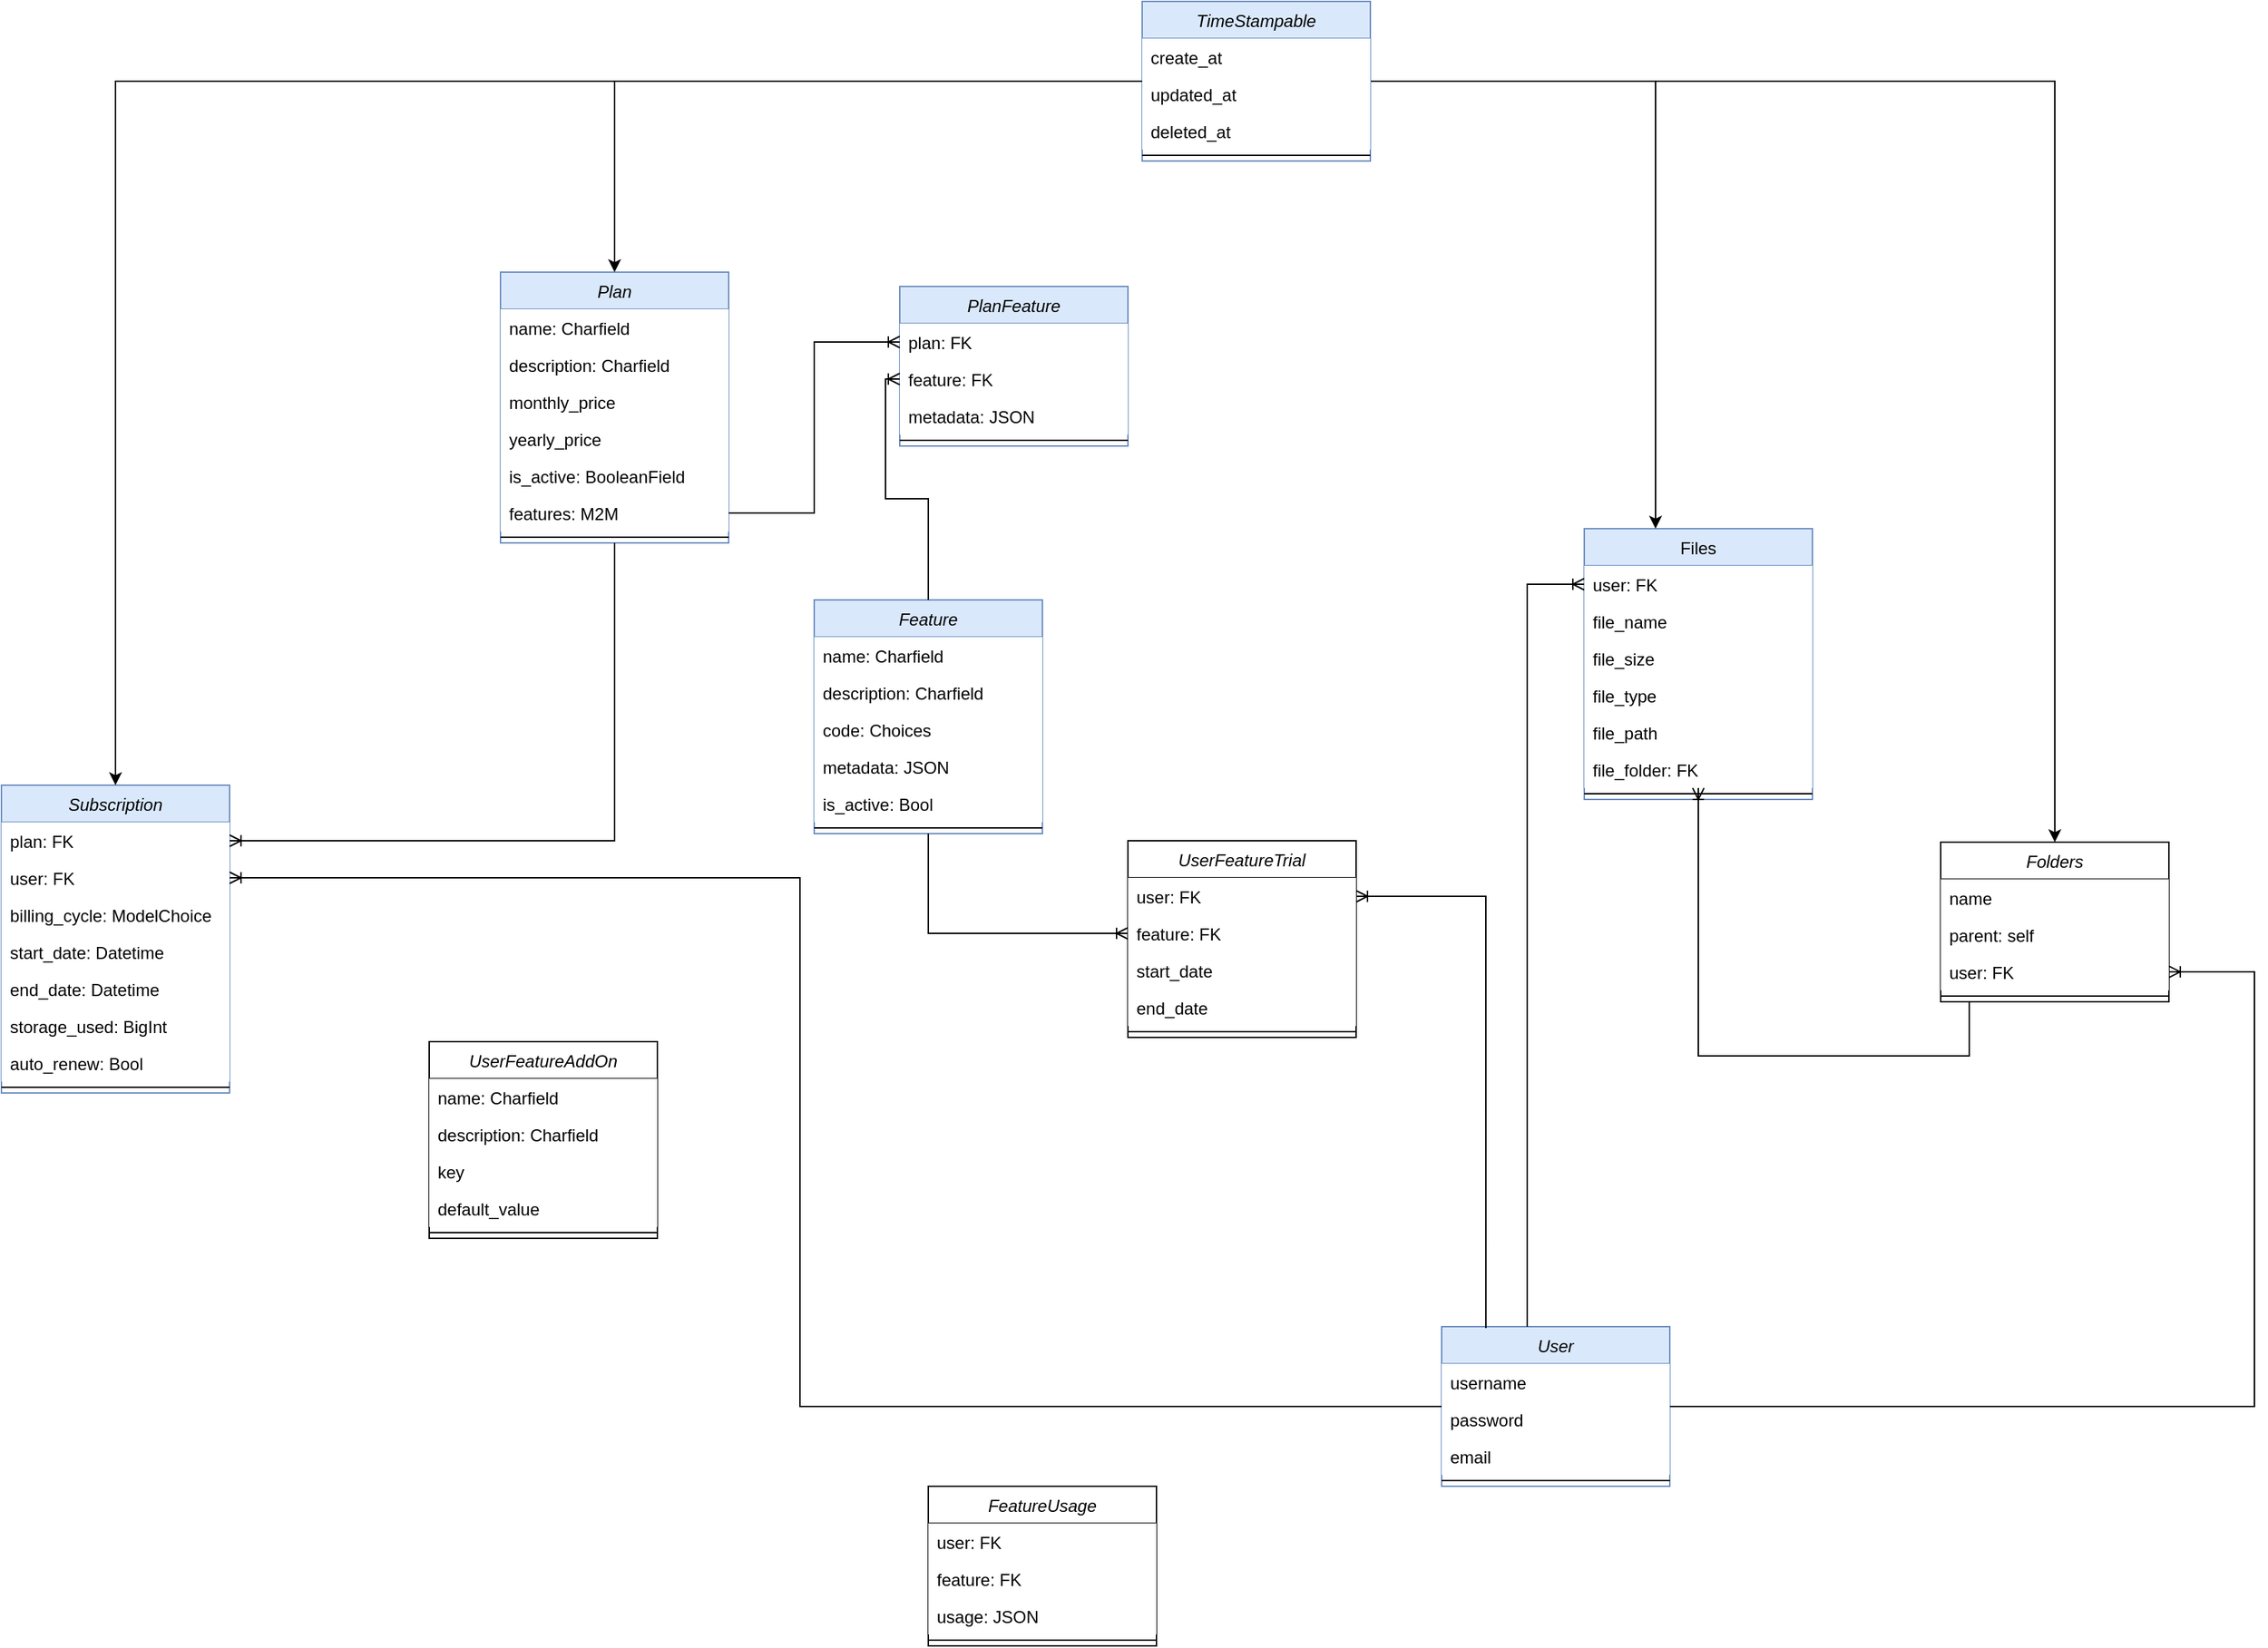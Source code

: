<mxfile version="26.0.10">
  <diagram id="C5RBs43oDa-KdzZeNtuy" name="Page-1">
    <mxGraphModel dx="3728" dy="2267" grid="1" gridSize="10" guides="1" tooltips="1" connect="1" arrows="1" fold="1" page="1" pageScale="1" pageWidth="827" pageHeight="1169" math="0" shadow="0">
      <root>
        <mxCell id="WIyWlLk6GJQsqaUBKTNV-0" />
        <mxCell id="WIyWlLk6GJQsqaUBKTNV-1" parent="WIyWlLk6GJQsqaUBKTNV-0" />
        <mxCell id="zkfFHV4jXpPFQw0GAbJ--0" value="User" style="swimlane;fontStyle=2;align=center;verticalAlign=top;childLayout=stackLayout;horizontal=1;startSize=26;horizontalStack=0;resizeParent=1;resizeLast=0;collapsible=1;marginBottom=0;rounded=0;shadow=0;strokeWidth=1;fillColor=#dae8fc;strokeColor=#6c8ebf;" parent="WIyWlLk6GJQsqaUBKTNV-1" vertex="1">
          <mxGeometry x="140" y="210" width="160" height="112" as="geometry">
            <mxRectangle x="230" y="140" width="160" height="26" as="alternateBounds" />
          </mxGeometry>
        </mxCell>
        <mxCell id="zkfFHV4jXpPFQw0GAbJ--1" value="username" style="text;align=left;verticalAlign=top;spacingLeft=4;spacingRight=4;overflow=hidden;rotatable=0;points=[[0,0.5],[1,0.5]];portConstraint=eastwest;fillColor=default;" parent="zkfFHV4jXpPFQw0GAbJ--0" vertex="1">
          <mxGeometry y="26" width="160" height="26" as="geometry" />
        </mxCell>
        <mxCell id="zkfFHV4jXpPFQw0GAbJ--2" value="password" style="text;align=left;verticalAlign=top;spacingLeft=4;spacingRight=4;overflow=hidden;rotatable=0;points=[[0,0.5],[1,0.5]];portConstraint=eastwest;rounded=0;shadow=0;html=0;fillColor=default;" parent="zkfFHV4jXpPFQw0GAbJ--0" vertex="1">
          <mxGeometry y="52" width="160" height="26" as="geometry" />
        </mxCell>
        <mxCell id="zkfFHV4jXpPFQw0GAbJ--3" value="email" style="text;align=left;verticalAlign=top;spacingLeft=4;spacingRight=4;overflow=hidden;rotatable=0;points=[[0,0.5],[1,0.5]];portConstraint=eastwest;rounded=0;shadow=0;html=0;fillColor=default;" parent="zkfFHV4jXpPFQw0GAbJ--0" vertex="1">
          <mxGeometry y="78" width="160" height="26" as="geometry" />
        </mxCell>
        <mxCell id="zkfFHV4jXpPFQw0GAbJ--4" value="" style="line;html=1;strokeWidth=1;align=left;verticalAlign=middle;spacingTop=-1;spacingLeft=3;spacingRight=3;rotatable=0;labelPosition=right;points=[];portConstraint=eastwest;" parent="zkfFHV4jXpPFQw0GAbJ--0" vertex="1">
          <mxGeometry y="104" width="160" height="8" as="geometry" />
        </mxCell>
        <mxCell id="zkfFHV4jXpPFQw0GAbJ--17" value="Files" style="swimlane;fontStyle=0;align=center;verticalAlign=top;childLayout=stackLayout;horizontal=1;startSize=26;horizontalStack=0;resizeParent=1;resizeLast=0;collapsible=1;marginBottom=0;rounded=0;shadow=0;strokeWidth=1;fillColor=#dae8fc;strokeColor=#6c8ebf;" parent="WIyWlLk6GJQsqaUBKTNV-1" vertex="1">
          <mxGeometry x="240" y="-350" width="160" height="190" as="geometry">
            <mxRectangle x="550" y="140" width="160" height="26" as="alternateBounds" />
          </mxGeometry>
        </mxCell>
        <mxCell id="PfTpHYfQdxqZsuXplaeQ-7" value="user: FK" style="text;align=left;verticalAlign=top;spacingLeft=4;spacingRight=4;overflow=hidden;rotatable=0;points=[[0,0.5],[1,0.5]];portConstraint=eastwest;fillColor=default;" parent="zkfFHV4jXpPFQw0GAbJ--17" vertex="1">
          <mxGeometry y="26" width="160" height="26" as="geometry" />
        </mxCell>
        <mxCell id="zkfFHV4jXpPFQw0GAbJ--19" value="file_name" style="text;align=left;verticalAlign=top;spacingLeft=4;spacingRight=4;overflow=hidden;rotatable=0;points=[[0,0.5],[1,0.5]];portConstraint=eastwest;rounded=0;shadow=0;html=0;fillColor=default;" parent="zkfFHV4jXpPFQw0GAbJ--17" vertex="1">
          <mxGeometry y="52" width="160" height="26" as="geometry" />
        </mxCell>
        <mxCell id="zkfFHV4jXpPFQw0GAbJ--20" value="file_size" style="text;align=left;verticalAlign=top;spacingLeft=4;spacingRight=4;overflow=hidden;rotatable=0;points=[[0,0.5],[1,0.5]];portConstraint=eastwest;rounded=0;shadow=0;html=0;fillColor=default;" parent="zkfFHV4jXpPFQw0GAbJ--17" vertex="1">
          <mxGeometry y="78" width="160" height="26" as="geometry" />
        </mxCell>
        <mxCell id="zkfFHV4jXpPFQw0GAbJ--21" value="file_type" style="text;align=left;verticalAlign=top;spacingLeft=4;spacingRight=4;overflow=hidden;rotatable=0;points=[[0,0.5],[1,0.5]];portConstraint=eastwest;rounded=0;shadow=0;html=0;fillColor=default;" parent="zkfFHV4jXpPFQw0GAbJ--17" vertex="1">
          <mxGeometry y="104" width="160" height="26" as="geometry" />
        </mxCell>
        <mxCell id="zkfFHV4jXpPFQw0GAbJ--22" value="file_path" style="text;align=left;verticalAlign=top;spacingLeft=4;spacingRight=4;overflow=hidden;rotatable=0;points=[[0,0.5],[1,0.5]];portConstraint=eastwest;rounded=0;shadow=0;html=0;fillColor=default;" parent="zkfFHV4jXpPFQw0GAbJ--17" vertex="1">
          <mxGeometry y="130" width="160" height="26" as="geometry" />
        </mxCell>
        <mxCell id="BfgXQ1-HzYp70C7LGXJU-0" value="file_folder: FK" style="text;align=left;verticalAlign=top;spacingLeft=4;spacingRight=4;overflow=hidden;rotatable=0;points=[[0,0.5],[1,0.5]];portConstraint=eastwest;rounded=0;shadow=0;html=0;fillColor=default;" parent="zkfFHV4jXpPFQw0GAbJ--17" vertex="1">
          <mxGeometry y="156" width="160" height="26" as="geometry" />
        </mxCell>
        <mxCell id="zkfFHV4jXpPFQw0GAbJ--23" value="" style="line;html=1;strokeWidth=1;align=left;verticalAlign=middle;spacingTop=-1;spacingLeft=3;spacingRight=3;rotatable=0;labelPosition=right;points=[];portConstraint=eastwest;" parent="zkfFHV4jXpPFQw0GAbJ--17" vertex="1">
          <mxGeometry y="182" width="160" height="8" as="geometry" />
        </mxCell>
        <mxCell id="PfTpHYfQdxqZsuXplaeQ-5" value="" style="edgeStyle=elbowEdgeStyle;rounded=0;orthogonalLoop=1;jettySize=auto;html=1;" parent="WIyWlLk6GJQsqaUBKTNV-1" source="PfTpHYfQdxqZsuXplaeQ-0" target="zkfFHV4jXpPFQw0GAbJ--17" edge="1">
          <mxGeometry relative="1" as="geometry">
            <Array as="points">
              <mxPoint x="290" y="-210" />
            </Array>
          </mxGeometry>
        </mxCell>
        <mxCell id="o7qvvDD3QW4WYXbkIc1y-6" style="edgeStyle=orthogonalEdgeStyle;rounded=0;orthogonalLoop=1;jettySize=auto;html=1;" parent="WIyWlLk6GJQsqaUBKTNV-1" source="PfTpHYfQdxqZsuXplaeQ-0" target="o7qvvDD3QW4WYXbkIc1y-0" edge="1">
          <mxGeometry relative="1" as="geometry" />
        </mxCell>
        <mxCell id="PfTpHYfQdxqZsuXplaeQ-0" value="TimeStampable" style="swimlane;fontStyle=2;align=center;verticalAlign=top;childLayout=stackLayout;horizontal=1;startSize=26;horizontalStack=0;resizeParent=1;resizeLast=0;collapsible=1;marginBottom=0;rounded=0;shadow=0;strokeWidth=1;fillColor=#dae8fc;strokeColor=#6c8ebf;" parent="WIyWlLk6GJQsqaUBKTNV-1" vertex="1">
          <mxGeometry x="-70" y="-720" width="160" height="112" as="geometry">
            <mxRectangle x="230" y="140" width="160" height="26" as="alternateBounds" />
          </mxGeometry>
        </mxCell>
        <mxCell id="PfTpHYfQdxqZsuXplaeQ-1" value="create_at" style="text;align=left;verticalAlign=top;spacingLeft=4;spacingRight=4;overflow=hidden;rotatable=0;points=[[0,0.5],[1,0.5]];portConstraint=eastwest;fillColor=default;" parent="PfTpHYfQdxqZsuXplaeQ-0" vertex="1">
          <mxGeometry y="26" width="160" height="26" as="geometry" />
        </mxCell>
        <mxCell id="PfTpHYfQdxqZsuXplaeQ-2" value="updated_at" style="text;align=left;verticalAlign=top;spacingLeft=4;spacingRight=4;overflow=hidden;rotatable=0;points=[[0,0.5],[1,0.5]];portConstraint=eastwest;rounded=0;shadow=0;html=0;fillColor=default;" parent="PfTpHYfQdxqZsuXplaeQ-0" vertex="1">
          <mxGeometry y="52" width="160" height="26" as="geometry" />
        </mxCell>
        <mxCell id="PfTpHYfQdxqZsuXplaeQ-3" value="deleted_at" style="text;align=left;verticalAlign=top;spacingLeft=4;spacingRight=4;overflow=hidden;rotatable=0;points=[[0,0.5],[1,0.5]];portConstraint=eastwest;rounded=0;shadow=0;html=0;fillColor=default;" parent="PfTpHYfQdxqZsuXplaeQ-0" vertex="1">
          <mxGeometry y="78" width="160" height="26" as="geometry" />
        </mxCell>
        <mxCell id="PfTpHYfQdxqZsuXplaeQ-4" value="" style="line;html=1;strokeWidth=1;align=left;verticalAlign=middle;spacingTop=-1;spacingLeft=3;spacingRight=3;rotatable=0;labelPosition=right;points=[];portConstraint=eastwest;" parent="PfTpHYfQdxqZsuXplaeQ-0" vertex="1">
          <mxGeometry y="104" width="160" height="8" as="geometry" />
        </mxCell>
        <mxCell id="o7qvvDD3QW4WYXbkIc1y-0" value="Folders" style="swimlane;fontStyle=2;align=center;verticalAlign=top;childLayout=stackLayout;horizontal=1;startSize=26;horizontalStack=0;resizeParent=1;resizeLast=0;collapsible=1;marginBottom=0;rounded=0;shadow=0;strokeWidth=1;" parent="WIyWlLk6GJQsqaUBKTNV-1" vertex="1">
          <mxGeometry x="490" y="-130" width="160" height="112" as="geometry">
            <mxRectangle x="230" y="140" width="160" height="26" as="alternateBounds" />
          </mxGeometry>
        </mxCell>
        <mxCell id="o7qvvDD3QW4WYXbkIc1y-1" value="name" style="text;align=left;verticalAlign=top;spacingLeft=4;spacingRight=4;overflow=hidden;rotatable=0;points=[[0,0.5],[1,0.5]];portConstraint=eastwest;fillColor=default;" parent="o7qvvDD3QW4WYXbkIc1y-0" vertex="1">
          <mxGeometry y="26" width="160" height="26" as="geometry" />
        </mxCell>
        <mxCell id="o7qvvDD3QW4WYXbkIc1y-2" value="parent: self" style="text;align=left;verticalAlign=top;spacingLeft=4;spacingRight=4;overflow=hidden;rotatable=0;points=[[0,0.5],[1,0.5]];portConstraint=eastwest;rounded=0;shadow=0;html=0;fillColor=default;" parent="o7qvvDD3QW4WYXbkIc1y-0" vertex="1">
          <mxGeometry y="52" width="160" height="26" as="geometry" />
        </mxCell>
        <mxCell id="o7qvvDD3QW4WYXbkIc1y-3" value="user: FK" style="text;align=left;verticalAlign=top;spacingLeft=4;spacingRight=4;overflow=hidden;rotatable=0;points=[[0,0.5],[1,0.5]];portConstraint=eastwest;rounded=0;shadow=0;html=0;fillColor=default;" parent="o7qvvDD3QW4WYXbkIc1y-0" vertex="1">
          <mxGeometry y="78" width="160" height="26" as="geometry" />
        </mxCell>
        <mxCell id="o7qvvDD3QW4WYXbkIc1y-4" value="" style="line;html=1;strokeWidth=1;align=left;verticalAlign=middle;spacingTop=-1;spacingLeft=3;spacingRight=3;rotatable=0;labelPosition=right;points=[];portConstraint=eastwest;" parent="o7qvvDD3QW4WYXbkIc1y-0" vertex="1">
          <mxGeometry y="104" width="160" height="8" as="geometry" />
        </mxCell>
        <mxCell id="BfgXQ1-HzYp70C7LGXJU-2" value="Plan" style="swimlane;fontStyle=2;align=center;verticalAlign=top;childLayout=stackLayout;horizontal=1;startSize=26;horizontalStack=0;resizeParent=1;resizeLast=0;collapsible=1;marginBottom=0;rounded=0;shadow=0;strokeWidth=1;fillColor=#dae8fc;strokeColor=#6c8ebf;" parent="WIyWlLk6GJQsqaUBKTNV-1" vertex="1">
          <mxGeometry x="-520" y="-530" width="160" height="190" as="geometry">
            <mxRectangle x="230" y="140" width="160" height="26" as="alternateBounds" />
          </mxGeometry>
        </mxCell>
        <mxCell id="BfgXQ1-HzYp70C7LGXJU-3" value="name: Charfield" style="text;align=left;verticalAlign=top;spacingLeft=4;spacingRight=4;overflow=hidden;rotatable=0;points=[[0,0.5],[1,0.5]];portConstraint=eastwest;fillColor=default;" parent="BfgXQ1-HzYp70C7LGXJU-2" vertex="1">
          <mxGeometry y="26" width="160" height="26" as="geometry" />
        </mxCell>
        <mxCell id="BfgXQ1-HzYp70C7LGXJU-5" value="description: Charfield" style="text;align=left;verticalAlign=top;spacingLeft=4;spacingRight=4;overflow=hidden;rotatable=0;points=[[0,0.5],[1,0.5]];portConstraint=eastwest;rounded=0;shadow=0;html=0;fillColor=default;" parent="BfgXQ1-HzYp70C7LGXJU-2" vertex="1">
          <mxGeometry y="52" width="160" height="26" as="geometry" />
        </mxCell>
        <mxCell id="SXRAKnXJJtHEhB-i9QMG-1" value="monthly_price " style="text;align=left;verticalAlign=top;spacingLeft=4;spacingRight=4;overflow=hidden;rotatable=0;points=[[0,0.5],[1,0.5]];portConstraint=eastwest;rounded=0;shadow=0;html=0;fillColor=default;" parent="BfgXQ1-HzYp70C7LGXJU-2" vertex="1">
          <mxGeometry y="78" width="160" height="26" as="geometry" />
        </mxCell>
        <mxCell id="SXRAKnXJJtHEhB-i9QMG-0" value="yearly_price " style="text;align=left;verticalAlign=top;spacingLeft=4;spacingRight=4;overflow=hidden;rotatable=0;points=[[0,0.5],[1,0.5]];portConstraint=eastwest;rounded=0;shadow=0;html=0;fillColor=default;" parent="BfgXQ1-HzYp70C7LGXJU-2" vertex="1">
          <mxGeometry y="104" width="160" height="26" as="geometry" />
        </mxCell>
        <mxCell id="BfgXQ1-HzYp70C7LGXJU-7" value="is_active: BooleanField" style="text;align=left;verticalAlign=top;spacingLeft=4;spacingRight=4;overflow=hidden;rotatable=0;points=[[0,0.5],[1,0.5]];portConstraint=eastwest;rounded=0;shadow=0;html=0;fillColor=default;" parent="BfgXQ1-HzYp70C7LGXJU-2" vertex="1">
          <mxGeometry y="130" width="160" height="26" as="geometry" />
        </mxCell>
        <mxCell id="WZBfTgRVY9Ea6BT9vRm4-8" value="features: M2M" style="text;align=left;verticalAlign=top;spacingLeft=4;spacingRight=4;overflow=hidden;rotatable=0;points=[[0,0.5],[1,0.5]];portConstraint=eastwest;rounded=0;shadow=0;html=0;fillColor=default;" parent="BfgXQ1-HzYp70C7LGXJU-2" vertex="1">
          <mxGeometry y="156" width="160" height="26" as="geometry" />
        </mxCell>
        <mxCell id="BfgXQ1-HzYp70C7LGXJU-6" value="" style="line;html=1;strokeWidth=1;align=left;verticalAlign=middle;spacingTop=-1;spacingLeft=3;spacingRight=3;rotatable=0;labelPosition=right;points=[];portConstraint=eastwest;" parent="BfgXQ1-HzYp70C7LGXJU-2" vertex="1">
          <mxGeometry y="182" width="160" height="8" as="geometry" />
        </mxCell>
        <mxCell id="BfgXQ1-HzYp70C7LGXJU-10" value="" style="edgeStyle=orthogonalEdgeStyle;rounded=0;orthogonalLoop=1;jettySize=auto;html=1;" parent="WIyWlLk6GJQsqaUBKTNV-1" source="PfTpHYfQdxqZsuXplaeQ-0" target="BfgXQ1-HzYp70C7LGXJU-2" edge="1">
          <mxGeometry relative="1" as="geometry">
            <mxPoint x="450" y="-266" as="sourcePoint" />
            <mxPoint x="-290" y="-500" as="targetPoint" />
          </mxGeometry>
        </mxCell>
        <mxCell id="BfgXQ1-HzYp70C7LGXJU-11" value="Subscription" style="swimlane;fontStyle=2;align=center;verticalAlign=top;childLayout=stackLayout;horizontal=1;startSize=26;horizontalStack=0;resizeParent=1;resizeLast=0;collapsible=1;marginBottom=0;rounded=0;shadow=0;strokeWidth=1;fillColor=#dae8fc;strokeColor=#6c8ebf;" parent="WIyWlLk6GJQsqaUBKTNV-1" vertex="1">
          <mxGeometry x="-870" y="-170" width="160" height="216" as="geometry">
            <mxRectangle x="230" y="140" width="160" height="26" as="alternateBounds" />
          </mxGeometry>
        </mxCell>
        <mxCell id="BfgXQ1-HzYp70C7LGXJU-13" value="plan: FK" style="text;align=left;verticalAlign=top;spacingLeft=4;spacingRight=4;overflow=hidden;rotatable=0;points=[[0,0.5],[1,0.5]];portConstraint=eastwest;rounded=0;shadow=0;html=0;fillColor=default;" parent="BfgXQ1-HzYp70C7LGXJU-11" vertex="1">
          <mxGeometry y="26" width="160" height="26" as="geometry" />
        </mxCell>
        <mxCell id="BfgXQ1-HzYp70C7LGXJU-12" value="user: FK" style="text;align=left;verticalAlign=top;spacingLeft=4;spacingRight=4;overflow=hidden;rotatable=0;points=[[0,0.5],[1,0.5]];portConstraint=eastwest;fillColor=default;" parent="BfgXQ1-HzYp70C7LGXJU-11" vertex="1">
          <mxGeometry y="52" width="160" height="26" as="geometry" />
        </mxCell>
        <mxCell id="BfgXQ1-HzYp70C7LGXJU-14" value="billing_cycle: ModelChoice    " style="text;align=left;verticalAlign=top;spacingLeft=4;spacingRight=4;overflow=hidden;rotatable=0;points=[[0,0.5],[1,0.5]];portConstraint=eastwest;rounded=0;shadow=0;html=0;fillColor=default;" parent="BfgXQ1-HzYp70C7LGXJU-11" vertex="1">
          <mxGeometry y="78" width="160" height="26" as="geometry" />
        </mxCell>
        <mxCell id="BfgXQ1-HzYp70C7LGXJU-15" value="start_date: Datetime" style="text;align=left;verticalAlign=top;spacingLeft=4;spacingRight=4;overflow=hidden;rotatable=0;points=[[0,0.5],[1,0.5]];portConstraint=eastwest;rounded=0;shadow=0;html=0;fillColor=default;" parent="BfgXQ1-HzYp70C7LGXJU-11" vertex="1">
          <mxGeometry y="104" width="160" height="26" as="geometry" />
        </mxCell>
        <mxCell id="BfgXQ1-HzYp70C7LGXJU-18" value="end_date: Datetime" style="text;align=left;verticalAlign=top;spacingLeft=4;spacingRight=4;overflow=hidden;rotatable=0;points=[[0,0.5],[1,0.5]];portConstraint=eastwest;rounded=0;shadow=0;html=0;fillColor=default;" parent="BfgXQ1-HzYp70C7LGXJU-11" vertex="1">
          <mxGeometry y="130" width="160" height="26" as="geometry" />
        </mxCell>
        <mxCell id="BfgXQ1-HzYp70C7LGXJU-20" value="storage_used: BigInt" style="text;align=left;verticalAlign=top;spacingLeft=4;spacingRight=4;overflow=hidden;rotatable=0;points=[[0,0.5],[1,0.5]];portConstraint=eastwest;rounded=0;shadow=0;html=0;fillColor=default;" parent="BfgXQ1-HzYp70C7LGXJU-11" vertex="1">
          <mxGeometry y="156" width="160" height="26" as="geometry" />
        </mxCell>
        <mxCell id="_EAyzGssJgcw_HJerEPS-0" value="auto_renew: Bool" style="text;align=left;verticalAlign=top;spacingLeft=4;spacingRight=4;overflow=hidden;rotatable=0;points=[[0,0.5],[1,0.5]];portConstraint=eastwest;rounded=0;shadow=0;html=0;fillColor=default;" parent="BfgXQ1-HzYp70C7LGXJU-11" vertex="1">
          <mxGeometry y="182" width="160" height="26" as="geometry" />
        </mxCell>
        <mxCell id="BfgXQ1-HzYp70C7LGXJU-17" value="" style="line;html=1;strokeWidth=1;align=left;verticalAlign=middle;spacingTop=-1;spacingLeft=3;spacingRight=3;rotatable=0;labelPosition=right;points=[];portConstraint=eastwest;" parent="BfgXQ1-HzYp70C7LGXJU-11" vertex="1">
          <mxGeometry y="208" width="160" height="8" as="geometry" />
        </mxCell>
        <mxCell id="BfgXQ1-HzYp70C7LGXJU-21" value="" style="edgeStyle=orthogonalEdgeStyle;rounded=0;orthogonalLoop=1;jettySize=auto;html=1;" parent="WIyWlLk6GJQsqaUBKTNV-1" source="PfTpHYfQdxqZsuXplaeQ-0" target="BfgXQ1-HzYp70C7LGXJU-11" edge="1">
          <mxGeometry relative="1" as="geometry">
            <mxPoint x="-10" y="-350" as="sourcePoint" />
            <mxPoint x="-80" y="-256" as="targetPoint" />
          </mxGeometry>
        </mxCell>
        <mxCell id="BfgXQ1-HzYp70C7LGXJU-22" value="" style="edgeStyle=elbowEdgeStyle;fontSize=12;html=1;endArrow=ERoneToMany;rounded=0;" parent="WIyWlLk6GJQsqaUBKTNV-1" source="zkfFHV4jXpPFQw0GAbJ--0" target="PfTpHYfQdxqZsuXplaeQ-7" edge="1">
          <mxGeometry width="100" height="100" relative="1" as="geometry">
            <mxPoint x="10" y="90" as="sourcePoint" />
            <mxPoint x="110" y="-10" as="targetPoint" />
            <Array as="points">
              <mxPoint x="200" y="20" />
            </Array>
          </mxGeometry>
        </mxCell>
        <mxCell id="BfgXQ1-HzYp70C7LGXJU-24" value="" style="edgeStyle=elbowEdgeStyle;fontSize=12;html=1;endArrow=ERoneToMany;rounded=0;" parent="WIyWlLk6GJQsqaUBKTNV-1" source="zkfFHV4jXpPFQw0GAbJ--0" target="o7qvvDD3QW4WYXbkIc1y-3" edge="1">
          <mxGeometry width="100" height="100" relative="1" as="geometry">
            <mxPoint x="600" y="225" as="sourcePoint" />
            <mxPoint x="670" y="41" as="targetPoint" />
            <Array as="points">
              <mxPoint x="710" y="90" />
            </Array>
          </mxGeometry>
        </mxCell>
        <mxCell id="BfgXQ1-HzYp70C7LGXJU-25" value="" style="edgeStyle=elbowEdgeStyle;fontSize=12;html=1;endArrow=ERoneToMany;rounded=0;" parent="WIyWlLk6GJQsqaUBKTNV-1" source="o7qvvDD3QW4WYXbkIc1y-0" target="BfgXQ1-HzYp70C7LGXJU-0" edge="1">
          <mxGeometry width="100" height="100" relative="1" as="geometry">
            <mxPoint x="280" y="179" as="sourcePoint" />
            <mxPoint x="660" y="-19" as="targetPoint" />
            <Array as="points">
              <mxPoint x="510" y="20" />
            </Array>
          </mxGeometry>
        </mxCell>
        <mxCell id="BfgXQ1-HzYp70C7LGXJU-26" value="" style="edgeStyle=elbowEdgeStyle;fontSize=12;html=1;endArrow=ERoneToMany;rounded=0;" parent="WIyWlLk6GJQsqaUBKTNV-1" source="zkfFHV4jXpPFQw0GAbJ--0" target="BfgXQ1-HzYp70C7LGXJU-12" edge="1">
          <mxGeometry width="100" height="100" relative="1" as="geometry">
            <mxPoint x="100" y="111" as="sourcePoint" />
            <mxPoint x="-580" y="-30" as="targetPoint" />
            <Array as="points">
              <mxPoint x="-310" y="45" />
            </Array>
          </mxGeometry>
        </mxCell>
        <mxCell id="BfgXQ1-HzYp70C7LGXJU-27" value="" style="edgeStyle=orthogonalEdgeStyle;fontSize=12;html=1;endArrow=ERoneToMany;rounded=0;" parent="WIyWlLk6GJQsqaUBKTNV-1" source="BfgXQ1-HzYp70C7LGXJU-2" target="BfgXQ1-HzYp70C7LGXJU-13" edge="1">
          <mxGeometry width="100" height="100" relative="1" as="geometry">
            <mxPoint x="120" y="179" as="sourcePoint" />
            <mxPoint x="-90" y="-55" as="targetPoint" />
          </mxGeometry>
        </mxCell>
        <mxCell id="WZBfTgRVY9Ea6BT9vRm4-0" value="Feature" style="swimlane;fontStyle=2;align=center;verticalAlign=top;childLayout=stackLayout;horizontal=1;startSize=26;horizontalStack=0;resizeParent=1;resizeLast=0;collapsible=1;marginBottom=0;rounded=0;shadow=0;strokeWidth=1;fillColor=#dae8fc;strokeColor=#6c8ebf;" parent="WIyWlLk6GJQsqaUBKTNV-1" vertex="1">
          <mxGeometry x="-300" y="-300" width="160" height="164" as="geometry">
            <mxRectangle x="230" y="140" width="160" height="26" as="alternateBounds" />
          </mxGeometry>
        </mxCell>
        <mxCell id="WZBfTgRVY9Ea6BT9vRm4-1" value="name: Charfield" style="text;align=left;verticalAlign=top;spacingLeft=4;spacingRight=4;overflow=hidden;rotatable=0;points=[[0,0.5],[1,0.5]];portConstraint=eastwest;fillColor=default;" parent="WZBfTgRVY9Ea6BT9vRm4-0" vertex="1">
          <mxGeometry y="26" width="160" height="26" as="geometry" />
        </mxCell>
        <mxCell id="WZBfTgRVY9Ea6BT9vRm4-2" value="description: Charfield" style="text;align=left;verticalAlign=top;spacingLeft=4;spacingRight=4;overflow=hidden;rotatable=0;points=[[0,0.5],[1,0.5]];portConstraint=eastwest;rounded=0;shadow=0;html=0;fillColor=default;" parent="WZBfTgRVY9Ea6BT9vRm4-0" vertex="1">
          <mxGeometry y="52" width="160" height="26" as="geometry" />
        </mxCell>
        <mxCell id="WZBfTgRVY9Ea6BT9vRm4-3" value="code: Choices" style="text;align=left;verticalAlign=top;spacingLeft=4;spacingRight=4;overflow=hidden;rotatable=0;points=[[0,0.5],[1,0.5]];portConstraint=eastwest;rounded=0;shadow=0;html=0;fillColor=default;" parent="WZBfTgRVY9Ea6BT9vRm4-0" vertex="1">
          <mxGeometry y="78" width="160" height="26" as="geometry" />
        </mxCell>
        <mxCell id="WZBfTgRVY9Ea6BT9vRm4-4" value="metadata: JSON" style="text;align=left;verticalAlign=top;spacingLeft=4;spacingRight=4;overflow=hidden;rotatable=0;points=[[0,0.5],[1,0.5]];portConstraint=eastwest;rounded=0;shadow=0;html=0;fillColor=default;" parent="WZBfTgRVY9Ea6BT9vRm4-0" vertex="1">
          <mxGeometry y="104" width="160" height="26" as="geometry" />
        </mxCell>
        <mxCell id="reCmseq5fB4-fyxlroYU-0" value="is_active: Bool" style="text;align=left;verticalAlign=top;spacingLeft=4;spacingRight=4;overflow=hidden;rotatable=0;points=[[0,0.5],[1,0.5]];portConstraint=eastwest;rounded=0;shadow=0;html=0;fillColor=default;" vertex="1" parent="WZBfTgRVY9Ea6BT9vRm4-0">
          <mxGeometry y="130" width="160" height="26" as="geometry" />
        </mxCell>
        <mxCell id="WZBfTgRVY9Ea6BT9vRm4-7" value="" style="line;html=1;strokeWidth=1;align=left;verticalAlign=middle;spacingTop=-1;spacingLeft=3;spacingRight=3;rotatable=0;labelPosition=right;points=[];portConstraint=eastwest;" parent="WZBfTgRVY9Ea6BT9vRm4-0" vertex="1">
          <mxGeometry y="156" width="160" height="8" as="geometry" />
        </mxCell>
        <mxCell id="WZBfTgRVY9Ea6BT9vRm4-9" value="PlanFeature" style="swimlane;fontStyle=2;align=center;verticalAlign=top;childLayout=stackLayout;horizontal=1;startSize=26;horizontalStack=0;resizeParent=1;resizeLast=0;collapsible=1;marginBottom=0;rounded=0;shadow=0;strokeWidth=1;fillColor=#dae8fc;strokeColor=#6c8ebf;" parent="WIyWlLk6GJQsqaUBKTNV-1" vertex="1">
          <mxGeometry x="-240" y="-520" width="160" height="112" as="geometry">
            <mxRectangle x="230" y="140" width="160" height="26" as="alternateBounds" />
          </mxGeometry>
        </mxCell>
        <mxCell id="WZBfTgRVY9Ea6BT9vRm4-10" value="plan: FK" style="text;align=left;verticalAlign=top;spacingLeft=4;spacingRight=4;overflow=hidden;rotatable=0;points=[[0,0.5],[1,0.5]];portConstraint=eastwest;fillColor=default;" parent="WZBfTgRVY9Ea6BT9vRm4-9" vertex="1">
          <mxGeometry y="26" width="160" height="26" as="geometry" />
        </mxCell>
        <mxCell id="WZBfTgRVY9Ea6BT9vRm4-11" value="feature: FK" style="text;align=left;verticalAlign=top;spacingLeft=4;spacingRight=4;overflow=hidden;rotatable=0;points=[[0,0.5],[1,0.5]];portConstraint=eastwest;rounded=0;shadow=0;html=0;fillColor=default;" parent="WZBfTgRVY9Ea6BT9vRm4-9" vertex="1">
          <mxGeometry y="52" width="160" height="26" as="geometry" />
        </mxCell>
        <mxCell id="WZBfTgRVY9Ea6BT9vRm4-12" value="metadata: JSON" style="text;align=left;verticalAlign=top;spacingLeft=4;spacingRight=4;overflow=hidden;rotatable=0;points=[[0,0.5],[1,0.5]];portConstraint=eastwest;rounded=0;shadow=0;html=0;fillColor=default;" parent="WZBfTgRVY9Ea6BT9vRm4-9" vertex="1">
          <mxGeometry y="78" width="160" height="26" as="geometry" />
        </mxCell>
        <mxCell id="WZBfTgRVY9Ea6BT9vRm4-14" value="" style="line;html=1;strokeWidth=1;align=left;verticalAlign=middle;spacingTop=-1;spacingLeft=3;spacingRight=3;rotatable=0;labelPosition=right;points=[];portConstraint=eastwest;" parent="WZBfTgRVY9Ea6BT9vRm4-9" vertex="1">
          <mxGeometry y="104" width="160" height="8" as="geometry" />
        </mxCell>
        <mxCell id="WZBfTgRVY9Ea6BT9vRm4-15" value="" style="edgeStyle=elbowEdgeStyle;fontSize=12;html=1;endArrow=ERoneToMany;rounded=0;" parent="WIyWlLk6GJQsqaUBKTNV-1" source="WZBfTgRVY9Ea6BT9vRm4-8" target="WZBfTgRVY9Ea6BT9vRm4-10" edge="1">
          <mxGeometry width="100" height="100" relative="1" as="geometry">
            <mxPoint x="-120" y="-230" as="sourcePoint" />
            <mxPoint x="-390" y="-47" as="targetPoint" />
          </mxGeometry>
        </mxCell>
        <mxCell id="WZBfTgRVY9Ea6BT9vRm4-16" value="" style="fontSize=12;html=1;endArrow=ERoneToMany;rounded=0;strokeColor=default;edgeStyle=orthogonalEdgeStyle;" parent="WIyWlLk6GJQsqaUBKTNV-1" source="WZBfTgRVY9Ea6BT9vRm4-0" target="WZBfTgRVY9Ea6BT9vRm4-11" edge="1">
          <mxGeometry width="100" height="100" relative="1" as="geometry">
            <mxPoint x="-250" y="-208" as="sourcePoint" />
            <mxPoint x="-40" y="-410" as="targetPoint" />
          </mxGeometry>
        </mxCell>
        <mxCell id="WZBfTgRVY9Ea6BT9vRm4-17" value="UserFeatureTrial" style="swimlane;fontStyle=2;align=center;verticalAlign=top;childLayout=stackLayout;horizontal=1;startSize=26;horizontalStack=0;resizeParent=1;resizeLast=0;collapsible=1;marginBottom=0;rounded=0;shadow=0;strokeWidth=1;" parent="WIyWlLk6GJQsqaUBKTNV-1" vertex="1">
          <mxGeometry x="-80" y="-131" width="160" height="138" as="geometry">
            <mxRectangle x="230" y="140" width="160" height="26" as="alternateBounds" />
          </mxGeometry>
        </mxCell>
        <mxCell id="WZBfTgRVY9Ea6BT9vRm4-18" value="user: FK" style="text;align=left;verticalAlign=top;spacingLeft=4;spacingRight=4;overflow=hidden;rotatable=0;points=[[0,0.5],[1,0.5]];portConstraint=eastwest;fillColor=default;" parent="WZBfTgRVY9Ea6BT9vRm4-17" vertex="1">
          <mxGeometry y="26" width="160" height="26" as="geometry" />
        </mxCell>
        <mxCell id="WZBfTgRVY9Ea6BT9vRm4-19" value="feature: FK" style="text;align=left;verticalAlign=top;spacingLeft=4;spacingRight=4;overflow=hidden;rotatable=0;points=[[0,0.5],[1,0.5]];portConstraint=eastwest;rounded=0;shadow=0;html=0;fillColor=default;" parent="WZBfTgRVY9Ea6BT9vRm4-17" vertex="1">
          <mxGeometry y="52" width="160" height="26" as="geometry" />
        </mxCell>
        <mxCell id="WZBfTgRVY9Ea6BT9vRm4-20" value="start_date" style="text;align=left;verticalAlign=top;spacingLeft=4;spacingRight=4;overflow=hidden;rotatable=0;points=[[0,0.5],[1,0.5]];portConstraint=eastwest;rounded=0;shadow=0;html=0;fillColor=default;" parent="WZBfTgRVY9Ea6BT9vRm4-17" vertex="1">
          <mxGeometry y="78" width="160" height="26" as="geometry" />
        </mxCell>
        <mxCell id="WZBfTgRVY9Ea6BT9vRm4-21" value="end_date" style="text;align=left;verticalAlign=top;spacingLeft=4;spacingRight=4;overflow=hidden;rotatable=0;points=[[0,0.5],[1,0.5]];portConstraint=eastwest;rounded=0;shadow=0;html=0;fillColor=default;" parent="WZBfTgRVY9Ea6BT9vRm4-17" vertex="1">
          <mxGeometry y="104" width="160" height="26" as="geometry" />
        </mxCell>
        <mxCell id="WZBfTgRVY9Ea6BT9vRm4-22" value="" style="line;html=1;strokeWidth=1;align=left;verticalAlign=middle;spacingTop=-1;spacingLeft=3;spacingRight=3;rotatable=0;labelPosition=right;points=[];portConstraint=eastwest;" parent="WZBfTgRVY9Ea6BT9vRm4-17" vertex="1">
          <mxGeometry y="130" width="160" height="8" as="geometry" />
        </mxCell>
        <mxCell id="WZBfTgRVY9Ea6BT9vRm4-23" value="FeatureUsage" style="swimlane;fontStyle=2;align=center;verticalAlign=top;childLayout=stackLayout;horizontal=1;startSize=26;horizontalStack=0;resizeParent=1;resizeLast=0;collapsible=1;marginBottom=0;rounded=0;shadow=0;strokeWidth=1;" parent="WIyWlLk6GJQsqaUBKTNV-1" vertex="1">
          <mxGeometry x="-220" y="322" width="160" height="112" as="geometry">
            <mxRectangle x="230" y="140" width="160" height="26" as="alternateBounds" />
          </mxGeometry>
        </mxCell>
        <mxCell id="WZBfTgRVY9Ea6BT9vRm4-24" value="user: FK" style="text;align=left;verticalAlign=top;spacingLeft=4;spacingRight=4;overflow=hidden;rotatable=0;points=[[0,0.5],[1,0.5]];portConstraint=eastwest;fillColor=default;" parent="WZBfTgRVY9Ea6BT9vRm4-23" vertex="1">
          <mxGeometry y="26" width="160" height="26" as="geometry" />
        </mxCell>
        <mxCell id="WZBfTgRVY9Ea6BT9vRm4-25" value="feature: FK" style="text;align=left;verticalAlign=top;spacingLeft=4;spacingRight=4;overflow=hidden;rotatable=0;points=[[0,0.5],[1,0.5]];portConstraint=eastwest;rounded=0;shadow=0;html=0;fillColor=default;" parent="WZBfTgRVY9Ea6BT9vRm4-23" vertex="1">
          <mxGeometry y="52" width="160" height="26" as="geometry" />
        </mxCell>
        <mxCell id="WZBfTgRVY9Ea6BT9vRm4-26" value="usage: JSON" style="text;align=left;verticalAlign=top;spacingLeft=4;spacingRight=4;overflow=hidden;rotatable=0;points=[[0,0.5],[1,0.5]];portConstraint=eastwest;rounded=0;shadow=0;html=0;fillColor=default;" parent="WZBfTgRVY9Ea6BT9vRm4-23" vertex="1">
          <mxGeometry y="78" width="160" height="26" as="geometry" />
        </mxCell>
        <mxCell id="WZBfTgRVY9Ea6BT9vRm4-28" value="" style="line;html=1;strokeWidth=1;align=left;verticalAlign=middle;spacingTop=-1;spacingLeft=3;spacingRight=3;rotatable=0;labelPosition=right;points=[];portConstraint=eastwest;" parent="WZBfTgRVY9Ea6BT9vRm4-23" vertex="1">
          <mxGeometry y="104" width="160" height="8" as="geometry" />
        </mxCell>
        <mxCell id="WZBfTgRVY9Ea6BT9vRm4-29" value="UserFeatureAddOn" style="swimlane;fontStyle=2;align=center;verticalAlign=top;childLayout=stackLayout;horizontal=1;startSize=26;horizontalStack=0;resizeParent=1;resizeLast=0;collapsible=1;marginBottom=0;rounded=0;shadow=0;strokeWidth=1;" parent="WIyWlLk6GJQsqaUBKTNV-1" vertex="1">
          <mxGeometry x="-570" y="10" width="160" height="138" as="geometry">
            <mxRectangle x="230" y="140" width="160" height="26" as="alternateBounds" />
          </mxGeometry>
        </mxCell>
        <mxCell id="WZBfTgRVY9Ea6BT9vRm4-30" value="name: Charfield" style="text;align=left;verticalAlign=top;spacingLeft=4;spacingRight=4;overflow=hidden;rotatable=0;points=[[0,0.5],[1,0.5]];portConstraint=eastwest;fillColor=default;" parent="WZBfTgRVY9Ea6BT9vRm4-29" vertex="1">
          <mxGeometry y="26" width="160" height="26" as="geometry" />
        </mxCell>
        <mxCell id="WZBfTgRVY9Ea6BT9vRm4-31" value="description: Charfield" style="text;align=left;verticalAlign=top;spacingLeft=4;spacingRight=4;overflow=hidden;rotatable=0;points=[[0,0.5],[1,0.5]];portConstraint=eastwest;rounded=0;shadow=0;html=0;fillColor=default;" parent="WZBfTgRVY9Ea6BT9vRm4-29" vertex="1">
          <mxGeometry y="52" width="160" height="26" as="geometry" />
        </mxCell>
        <mxCell id="WZBfTgRVY9Ea6BT9vRm4-32" value="key" style="text;align=left;verticalAlign=top;spacingLeft=4;spacingRight=4;overflow=hidden;rotatable=0;points=[[0,0.5],[1,0.5]];portConstraint=eastwest;rounded=0;shadow=0;html=0;fillColor=default;" parent="WZBfTgRVY9Ea6BT9vRm4-29" vertex="1">
          <mxGeometry y="78" width="160" height="26" as="geometry" />
        </mxCell>
        <mxCell id="WZBfTgRVY9Ea6BT9vRm4-33" value="default_value" style="text;align=left;verticalAlign=top;spacingLeft=4;spacingRight=4;overflow=hidden;rotatable=0;points=[[0,0.5],[1,0.5]];portConstraint=eastwest;rounded=0;shadow=0;html=0;fillColor=default;" parent="WZBfTgRVY9Ea6BT9vRm4-29" vertex="1">
          <mxGeometry y="104" width="160" height="26" as="geometry" />
        </mxCell>
        <mxCell id="WZBfTgRVY9Ea6BT9vRm4-34" value="" style="line;html=1;strokeWidth=1;align=left;verticalAlign=middle;spacingTop=-1;spacingLeft=3;spacingRight=3;rotatable=0;labelPosition=right;points=[];portConstraint=eastwest;" parent="WZBfTgRVY9Ea6BT9vRm4-29" vertex="1">
          <mxGeometry y="130" width="160" height="8" as="geometry" />
        </mxCell>
        <mxCell id="WZBfTgRVY9Ea6BT9vRm4-35" value="" style="fontSize=12;html=1;endArrow=ERoneToMany;rounded=0;strokeColor=default;edgeStyle=orthogonalEdgeStyle;" parent="WIyWlLk6GJQsqaUBKTNV-1" source="WZBfTgRVY9Ea6BT9vRm4-0" target="WZBfTgRVY9Ea6BT9vRm4-19" edge="1">
          <mxGeometry width="100" height="100" relative="1" as="geometry">
            <mxPoint x="30" y="85" as="sourcePoint" />
            <mxPoint x="60" y="-150" as="targetPoint" />
          </mxGeometry>
        </mxCell>
        <mxCell id="WZBfTgRVY9Ea6BT9vRm4-36" value="" style="fontSize=12;html=1;endArrow=ERoneToMany;rounded=0;strokeColor=default;edgeStyle=orthogonalEdgeStyle;exitX=0.194;exitY=0.009;exitDx=0;exitDy=0;exitPerimeter=0;" parent="WIyWlLk6GJQsqaUBKTNV-1" source="zkfFHV4jXpPFQw0GAbJ--0" target="WZBfTgRVY9Ea6BT9vRm4-18" edge="1">
          <mxGeometry width="100" height="100" relative="1" as="geometry">
            <mxPoint x="80" y="30" as="sourcePoint" />
            <mxPoint x="20" y="163" as="targetPoint" />
          </mxGeometry>
        </mxCell>
      </root>
    </mxGraphModel>
  </diagram>
</mxfile>

